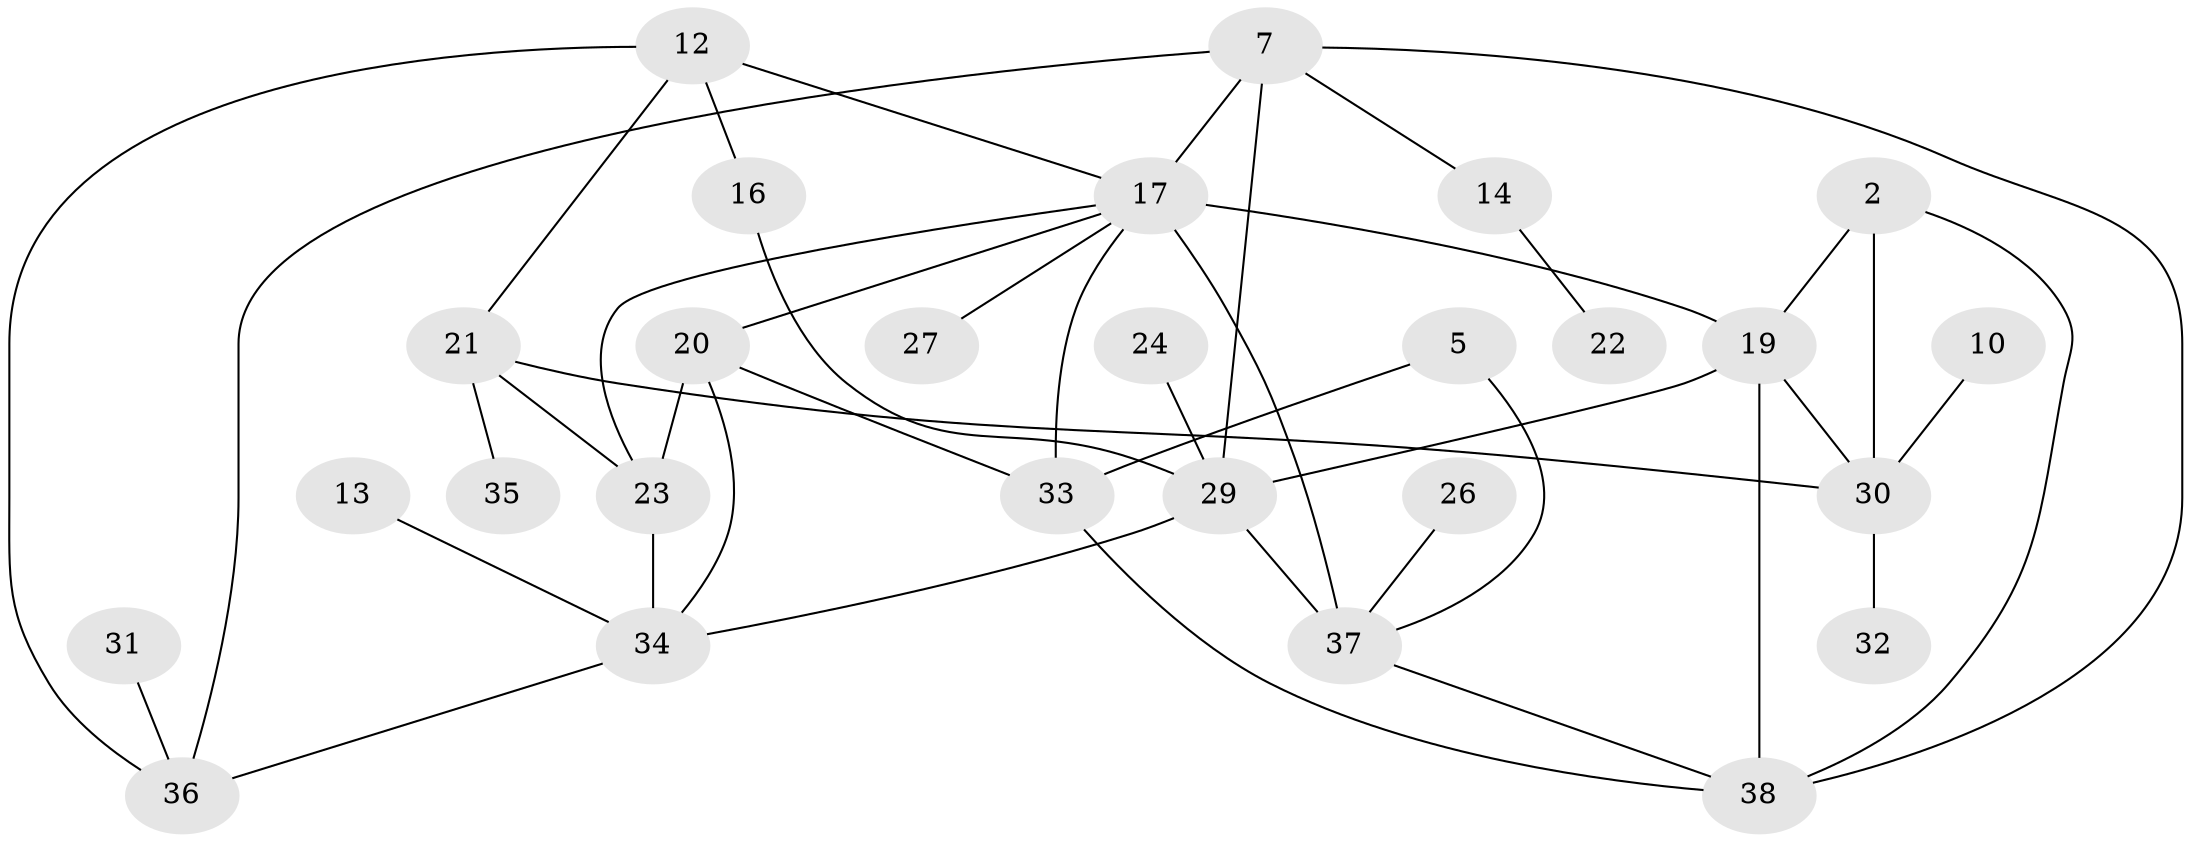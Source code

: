 // original degree distribution, {0: 0.10638297872340426, 2: 0.2978723404255319, 4: 0.07446808510638298, 3: 0.20212765957446807, 1: 0.24468085106382978, 5: 0.031914893617021274, 6: 0.02127659574468085, 8: 0.010638297872340425, 7: 0.010638297872340425}
// Generated by graph-tools (version 1.1) at 2025/35/03/04/25 23:35:51]
// undirected, 27 vertices, 43 edges
graph export_dot {
  node [color=gray90,style=filled];
  2;
  5;
  7;
  10;
  12;
  13;
  14;
  16;
  17;
  19;
  20;
  21;
  22;
  23;
  24;
  26;
  27;
  29;
  30;
  31;
  32;
  33;
  34;
  35;
  36;
  37;
  38;
  2 -- 19 [weight=1.0];
  2 -- 30 [weight=1.0];
  2 -- 38 [weight=1.0];
  5 -- 33 [weight=1.0];
  5 -- 37 [weight=1.0];
  7 -- 14 [weight=1.0];
  7 -- 17 [weight=1.0];
  7 -- 29 [weight=1.0];
  7 -- 36 [weight=1.0];
  7 -- 38 [weight=1.0];
  10 -- 30 [weight=1.0];
  12 -- 16 [weight=1.0];
  12 -- 17 [weight=1.0];
  12 -- 21 [weight=1.0];
  12 -- 36 [weight=1.0];
  13 -- 34 [weight=1.0];
  14 -- 22 [weight=1.0];
  16 -- 29 [weight=1.0];
  17 -- 19 [weight=2.0];
  17 -- 20 [weight=1.0];
  17 -- 23 [weight=1.0];
  17 -- 27 [weight=1.0];
  17 -- 33 [weight=1.0];
  17 -- 37 [weight=3.0];
  19 -- 29 [weight=1.0];
  19 -- 30 [weight=1.0];
  19 -- 38 [weight=1.0];
  20 -- 23 [weight=1.0];
  20 -- 33 [weight=1.0];
  20 -- 34 [weight=1.0];
  21 -- 23 [weight=1.0];
  21 -- 30 [weight=1.0];
  21 -- 35 [weight=1.0];
  23 -- 34 [weight=1.0];
  24 -- 29 [weight=1.0];
  26 -- 37 [weight=1.0];
  29 -- 34 [weight=1.0];
  29 -- 37 [weight=1.0];
  30 -- 32 [weight=1.0];
  31 -- 36 [weight=1.0];
  33 -- 38 [weight=1.0];
  34 -- 36 [weight=1.0];
  37 -- 38 [weight=1.0];
}
